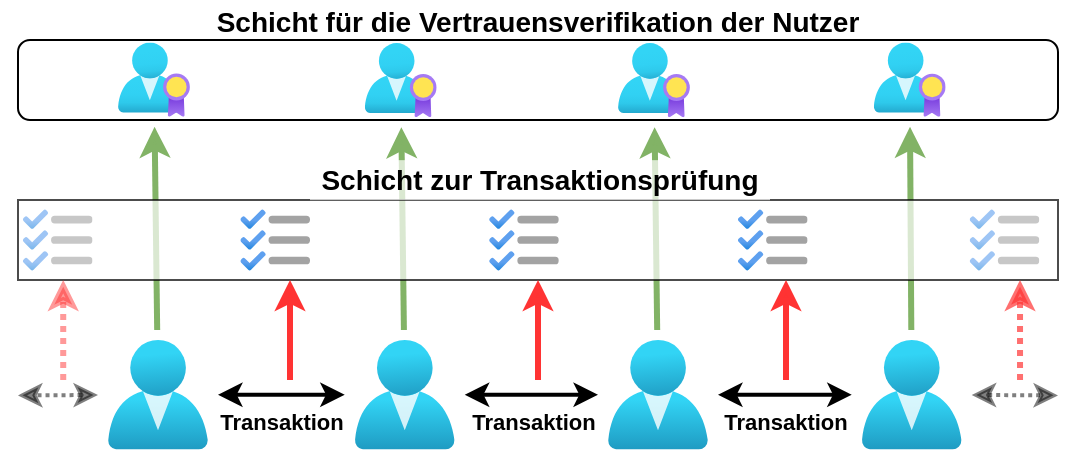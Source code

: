 <mxfile version="24.7.17">
  <diagram id="l8hXMBHkgcEJcSW0mbfh" name="Page-1">
    <mxGraphModel dx="1434" dy="955" grid="1" gridSize="10" guides="1" tooltips="1" connect="1" arrows="1" fold="1" page="1" pageScale="1" pageWidth="1169" pageHeight="827" math="0" shadow="0">
      <root>
        <mxCell id="0" />
        <mxCell id="1" parent="0" />
        <mxCell id="B1IvITk5gFvRttP3rqFO-21" style="edgeStyle=none;rounded=0;orthogonalLoop=1;jettySize=auto;html=1;sourcePerimeterSpacing=5;endArrow=classic;endFill=1;targetPerimeterSpacing=5;startArrow=none;startFill=0;strokeWidth=3;fillColor=#d5e8d4;strokeColor=#82b366;" edge="1" parent="1" source="W0xqIHwrMlYqFA7ODgHm-1" target="B1IvITk5gFvRttP3rqFO-13">
          <mxGeometry relative="1" as="geometry">
            <mxPoint x="460" y="445" as="sourcePoint" />
            <mxPoint x="460" y="320" as="targetPoint" />
          </mxGeometry>
        </mxCell>
        <mxCell id="B1IvITk5gFvRttP3rqFO-22" style="edgeStyle=none;rounded=0;orthogonalLoop=1;jettySize=auto;html=1;sourcePerimeterSpacing=5;endArrow=classic;endFill=1;targetPerimeterSpacing=5;startArrow=none;startFill=0;strokeWidth=3;fillColor=#d5e8d4;strokeColor=#82b366;" edge="1" parent="1" source="W0xqIHwrMlYqFA7ODgHm-4" target="B1IvITk5gFvRttP3rqFO-10">
          <mxGeometry relative="1" as="geometry">
            <mxPoint x="370" y="445" as="sourcePoint" />
            <mxPoint x="370" y="320" as="targetPoint" />
          </mxGeometry>
        </mxCell>
        <mxCell id="B1IvITk5gFvRttP3rqFO-11" value="" style="rounded=1;whiteSpace=wrap;html=1;" vertex="1" parent="1">
          <mxGeometry x="240" y="280" width="520" height="40" as="geometry" />
        </mxCell>
        <mxCell id="8--HhbSZYtI3ddgJnD71-23" style="edgeStyle=none;rounded=0;orthogonalLoop=1;jettySize=auto;html=1;sourcePerimeterSpacing=5;endArrow=classic;endFill=1;targetPerimeterSpacing=5;startArrow=classic;startFill=1;strokeWidth=2;" parent="1" source="W0xqIHwrMlYqFA7ODgHm-1" target="W0xqIHwrMlYqFA7ODgHm-4" edge="1">
          <mxGeometry relative="1" as="geometry">
            <mxPoint x="641.834" y="267.69" as="targetPoint" />
          </mxGeometry>
        </mxCell>
        <mxCell id="W0xqIHwrMlYqFA7ODgHm-1" value="" style="image;aspect=fixed;html=1;points=[];align=center;fontSize=12;image=img/lib/azure2/identity/Users.svg;fillOpacity=100;" parent="1" vertex="1">
          <mxGeometry x="408.37" y="430" width="50" height="54.69" as="geometry" />
        </mxCell>
        <mxCell id="W0xqIHwrMlYqFA7ODgHm-4" value="" style="image;aspect=fixed;html=1;points=[];align=center;fontSize=12;image=img/lib/azure2/identity/Users.svg;fillOpacity=100;" parent="1" vertex="1">
          <mxGeometry x="285" y="430" width="50" height="54.69" as="geometry" />
        </mxCell>
        <mxCell id="W0xqIHwrMlYqFA7ODgHm-13" value="" style="image;aspect=fixed;html=1;points=[];align=center;fontSize=12;image=img/lib/azure2/identity/Users.svg;fillOpacity=100;" parent="1" vertex="1">
          <mxGeometry x="535" y="430" width="50" height="54.69" as="geometry" />
        </mxCell>
        <mxCell id="W0xqIHwrMlYqFA7ODgHm-14" style="edgeStyle=none;rounded=0;orthogonalLoop=1;jettySize=auto;html=1;sourcePerimeterSpacing=5;endArrow=classic;endFill=1;targetPerimeterSpacing=5;startArrow=classic;startFill=1;strokeWidth=2;" parent="1" source="W0xqIHwrMlYqFA7ODgHm-13" target="W0xqIHwrMlYqFA7ODgHm-1" edge="1">
          <mxGeometry relative="1" as="geometry">
            <mxPoint x="719" y="235.69" as="sourcePoint" />
            <mxPoint x="480" y="294.69" as="targetPoint" />
          </mxGeometry>
        </mxCell>
        <mxCell id="W0xqIHwrMlYqFA7ODgHm-15" value="" style="image;aspect=fixed;html=1;points=[];align=center;fontSize=12;image=img/lib/azure2/identity/Users.svg;fillOpacity=100;" parent="1" vertex="1">
          <mxGeometry x="661.86" y="430" width="50" height="54.69" as="geometry" />
        </mxCell>
        <mxCell id="W0xqIHwrMlYqFA7ODgHm-16" style="edgeStyle=none;rounded=0;orthogonalLoop=1;jettySize=auto;html=1;sourcePerimeterSpacing=5;endArrow=classic;endFill=1;targetPerimeterSpacing=5;startArrow=classic;startFill=1;strokeWidth=2;" parent="1" source="W0xqIHwrMlYqFA7ODgHm-15" target="W0xqIHwrMlYqFA7ODgHm-13" edge="1">
          <mxGeometry relative="1" as="geometry">
            <mxPoint x="555" y="301.69" as="sourcePoint" />
            <mxPoint x="499" y="257.69" as="targetPoint" />
          </mxGeometry>
        </mxCell>
        <mxCell id="B1IvITk5gFvRttP3rqFO-5" style="edgeStyle=none;rounded=0;orthogonalLoop=1;jettySize=auto;html=1;sourcePerimeterSpacing=5;endArrow=classic;endFill=1;targetPerimeterSpacing=5;startArrow=classic;startFill=1;strokeWidth=2;strokeColor=#000000;dashed=1;dashPattern=1 1;opacity=50;" edge="1" parent="1" source="W0xqIHwrMlYqFA7ODgHm-4">
          <mxGeometry relative="1" as="geometry">
            <mxPoint x="240" y="457.69" as="targetPoint" />
            <mxPoint x="400" y="554.69" as="sourcePoint" />
          </mxGeometry>
        </mxCell>
        <mxCell id="B1IvITk5gFvRttP3rqFO-6" style="edgeStyle=none;rounded=0;orthogonalLoop=1;jettySize=auto;html=1;sourcePerimeterSpacing=5;endArrow=classic;endFill=1;targetPerimeterSpacing=5;startArrow=classic;startFill=1;strokeWidth=2;dashed=1;dashPattern=1 1;strokeColor=#000000;opacity=50;" edge="1" parent="1" source="W0xqIHwrMlYqFA7ODgHm-15">
          <mxGeometry relative="1" as="geometry">
            <mxPoint x="760" y="457.69" as="targetPoint" />
            <mxPoint x="295" y="489.69" as="sourcePoint" />
          </mxGeometry>
        </mxCell>
        <mxCell id="B1IvITk5gFvRttP3rqFO-10" value="" style="image;aspect=fixed;html=1;points=[];align=center;fontSize=12;image=img/lib/azure2/identity/AAD_Licenses.svg;" vertex="1" parent="1">
          <mxGeometry x="290" y="281.31" width="36" height="37.09" as="geometry" />
        </mxCell>
        <mxCell id="B1IvITk5gFvRttP3rqFO-13" value="" style="image;aspect=fixed;html=1;points=[];align=center;fontSize=12;image=img/lib/azure2/identity/AAD_Licenses.svg;" vertex="1" parent="1">
          <mxGeometry x="413.37" y="281.55" width="36" height="37.09" as="geometry" />
        </mxCell>
        <mxCell id="B1IvITk5gFvRttP3rqFO-14" value="" style="image;aspect=fixed;html=1;points=[];align=center;fontSize=12;image=img/lib/azure2/identity/AAD_Licenses.svg;" vertex="1" parent="1">
          <mxGeometry x="540" y="281.54" width="36" height="37.1" as="geometry" />
        </mxCell>
        <mxCell id="B1IvITk5gFvRttP3rqFO-17" value="&lt;span style=&quot;font-size: 14px;&quot;&gt;&lt;b&gt;Schicht für die Vertrauensverifikation der Nutzer&lt;/b&gt;&lt;/span&gt;" style="text;html=1;align=center;verticalAlign=middle;whiteSpace=wrap;rounded=0;" vertex="1" parent="1">
          <mxGeometry x="240" y="260" width="520" height="21.55" as="geometry" />
        </mxCell>
        <mxCell id="B1IvITk5gFvRttP3rqFO-18" style="edgeStyle=none;rounded=0;orthogonalLoop=1;jettySize=auto;html=1;sourcePerimeterSpacing=5;endArrow=classic;endFill=1;targetPerimeterSpacing=5;startArrow=none;startFill=0;strokeWidth=3;fillColor=#d5e8d4;strokeColor=#82b366;" edge="1" parent="1" source="W0xqIHwrMlYqFA7ODgHm-15" target="B1IvITk5gFvRttP3rqFO-34">
          <mxGeometry relative="1" as="geometry">
            <mxPoint x="655" y="495" as="sourcePoint" />
            <mxPoint x="685.902" y="315" as="targetPoint" />
          </mxGeometry>
        </mxCell>
        <mxCell id="B1IvITk5gFvRttP3rqFO-19" style="edgeStyle=none;rounded=0;orthogonalLoop=1;jettySize=auto;html=1;sourcePerimeterSpacing=5;endArrow=classic;endFill=1;targetPerimeterSpacing=5;startArrow=none;startFill=0;strokeWidth=3;fillColor=#d5e8d4;strokeColor=#82b366;" edge="1" parent="1" source="W0xqIHwrMlYqFA7ODgHm-13" target="B1IvITk5gFvRttP3rqFO-14">
          <mxGeometry relative="1" as="geometry">
            <mxPoint x="571.63" y="441" as="sourcePoint" />
            <mxPoint x="560" y="330" as="targetPoint" />
          </mxGeometry>
        </mxCell>
        <mxCell id="B1IvITk5gFvRttP3rqFO-8" value="" style="rounded=0;whiteSpace=wrap;html=1;opacity=70;" vertex="1" parent="1">
          <mxGeometry x="240" y="360" width="520" height="40" as="geometry" />
        </mxCell>
        <mxCell id="B1IvITk5gFvRttP3rqFO-16" value="" style="image;aspect=fixed;html=1;points=[];align=center;fontSize=12;image=img/lib/azure2/general/Backlog.svg;" vertex="1" parent="1">
          <mxGeometry x="475.6" y="360.08" width="34.8" height="39.84" as="geometry" />
        </mxCell>
        <mxCell id="B1IvITk5gFvRttP3rqFO-20" value="&lt;span style=&quot;font-size: 14px;&quot;&gt;&lt;b&gt;Schicht zur Transaktionsprüfung&lt;/b&gt;&lt;/span&gt;" style="text;html=1;align=center;verticalAlign=middle;whiteSpace=wrap;rounded=0;fillColor=default;opacity=70;" vertex="1" parent="1">
          <mxGeometry x="386" y="340.08" width="230" height="20" as="geometry" />
        </mxCell>
        <mxCell id="B1IvITk5gFvRttP3rqFO-23" style="edgeStyle=none;rounded=0;orthogonalLoop=1;jettySize=auto;html=1;sourcePerimeterSpacing=5;endArrow=classic;endFill=1;targetPerimeterSpacing=5;startArrow=none;startFill=0;strokeWidth=3;fillColor=#f8cecc;strokeColor=#FF3333;" edge="1" parent="1">
          <mxGeometry relative="1" as="geometry">
            <mxPoint x="624" y="450" as="sourcePoint" />
            <mxPoint x="624" y="400" as="targetPoint" />
          </mxGeometry>
        </mxCell>
        <mxCell id="B1IvITk5gFvRttP3rqFO-24" style="edgeStyle=none;rounded=0;orthogonalLoop=1;jettySize=auto;html=1;sourcePerimeterSpacing=5;endArrow=classic;endFill=1;targetPerimeterSpacing=5;startArrow=none;startFill=0;strokeWidth=3;fillColor=#f8cecc;strokeColor=#FF3333;" edge="1" parent="1">
          <mxGeometry relative="1" as="geometry">
            <mxPoint x="500" y="450" as="sourcePoint" />
            <mxPoint x="500" y="400" as="targetPoint" />
          </mxGeometry>
        </mxCell>
        <mxCell id="B1IvITk5gFvRttP3rqFO-25" style="edgeStyle=none;rounded=0;orthogonalLoop=1;jettySize=auto;html=1;sourcePerimeterSpacing=5;endArrow=classic;endFill=1;targetPerimeterSpacing=5;startArrow=none;startFill=0;strokeWidth=3;fillColor=#f8cecc;strokeColor=#FF3333;" edge="1" parent="1">
          <mxGeometry relative="1" as="geometry">
            <mxPoint x="376" y="450" as="sourcePoint" />
            <mxPoint x="376" y="400" as="targetPoint" />
          </mxGeometry>
        </mxCell>
        <mxCell id="B1IvITk5gFvRttP3rqFO-26" value="&lt;font style=&quot;font-size: 11px;&quot;&gt;&lt;b&gt;Transaktion&lt;/b&gt;&lt;/font&gt;" style="text;html=1;align=center;verticalAlign=middle;whiteSpace=wrap;rounded=0;" vertex="1" parent="1">
          <mxGeometry x="593.86" y="460.69" width="60" height="20" as="geometry" />
        </mxCell>
        <mxCell id="B1IvITk5gFvRttP3rqFO-27" value="&lt;font style=&quot;font-size: 11px;&quot;&gt;&lt;b&gt;Transaktion&lt;/b&gt;&lt;/font&gt;" style="text;html=1;align=center;verticalAlign=middle;whiteSpace=wrap;rounded=0;" vertex="1" parent="1">
          <mxGeometry x="468" y="460.69" width="60" height="20" as="geometry" />
        </mxCell>
        <mxCell id="B1IvITk5gFvRttP3rqFO-28" value="&lt;font style=&quot;font-size: 11px;&quot;&gt;&lt;b&gt;Transaktion&lt;/b&gt;&lt;/font&gt;" style="text;html=1;align=center;verticalAlign=middle;whiteSpace=wrap;rounded=0;" vertex="1" parent="1">
          <mxGeometry x="341.6" y="460.69" width="60" height="20" as="geometry" />
        </mxCell>
        <mxCell id="B1IvITk5gFvRttP3rqFO-30" value="" style="image;aspect=fixed;html=1;points=[];align=center;fontSize=12;image=img/lib/azure2/general/Backlog.svg;" vertex="1" parent="1">
          <mxGeometry x="600" y="360.08" width="34.8" height="39.84" as="geometry" />
        </mxCell>
        <mxCell id="B1IvITk5gFvRttP3rqFO-31" value="" style="image;aspect=fixed;html=1;points=[];align=center;fontSize=12;image=img/lib/azure2/general/Backlog.svg;" vertex="1" parent="1">
          <mxGeometry x="351.2" y="360.08" width="34.8" height="39.84" as="geometry" />
        </mxCell>
        <mxCell id="B1IvITk5gFvRttP3rqFO-32" value="" style="image;aspect=fixed;html=1;points=[];align=center;fontSize=12;image=img/lib/azure2/general/Backlog.svg;opacity=60;" vertex="1" parent="1">
          <mxGeometry x="715.86" y="360.08" width="34.8" height="39.84" as="geometry" />
        </mxCell>
        <mxCell id="B1IvITk5gFvRttP3rqFO-33" value="" style="image;aspect=fixed;html=1;points=[];align=center;fontSize=12;image=img/lib/azure2/general/Backlog.svg;opacity=60;" vertex="1" parent="1">
          <mxGeometry x="242.46" y="360.08" width="34.8" height="39.84" as="geometry" />
        </mxCell>
        <mxCell id="B1IvITk5gFvRttP3rqFO-34" value="" style="image;aspect=fixed;html=1;points=[];align=center;fontSize=12;image=img/lib/azure2/identity/AAD_Licenses.svg;" vertex="1" parent="1">
          <mxGeometry x="667.86" y="281.31" width="36" height="37.1" as="geometry" />
        </mxCell>
        <mxCell id="B1IvITk5gFvRttP3rqFO-36" style="edgeStyle=none;rounded=0;orthogonalLoop=1;jettySize=auto;html=1;sourcePerimeterSpacing=5;endArrow=classic;endFill=1;targetPerimeterSpacing=5;startArrow=none;startFill=0;strokeWidth=3;fillColor=#f8cecc;strokeColor=#FF3333;dashed=1;dashPattern=1 1;opacity=50;" edge="1" parent="1">
          <mxGeometry relative="1" as="geometry">
            <mxPoint x="262.61" y="450" as="sourcePoint" />
            <mxPoint x="262.61" y="400" as="targetPoint" />
          </mxGeometry>
        </mxCell>
        <mxCell id="B1IvITk5gFvRttP3rqFO-37" style="edgeStyle=none;rounded=0;orthogonalLoop=1;jettySize=auto;html=1;sourcePerimeterSpacing=5;endArrow=classic;endFill=1;targetPerimeterSpacing=5;startArrow=none;startFill=0;strokeWidth=3;fillColor=#f8cecc;strokeColor=#FF3333;dashed=1;dashPattern=1 1;opacity=70;" edge="1" parent="1">
          <mxGeometry relative="1" as="geometry">
            <mxPoint x="741.01" y="450" as="sourcePoint" />
            <mxPoint x="741.01" y="400" as="targetPoint" />
          </mxGeometry>
        </mxCell>
      </root>
    </mxGraphModel>
  </diagram>
</mxfile>
